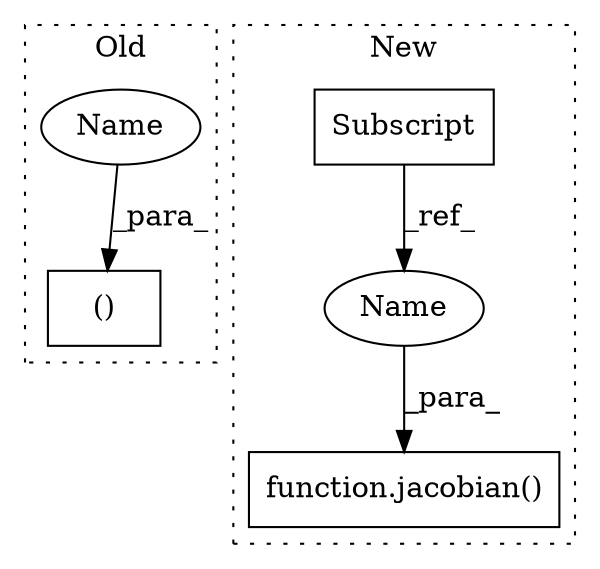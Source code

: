 digraph G {
subgraph cluster0 {
1 [label="()" a="54" s="10155" l="14" shape="box"];
5 [label="Name" a="87" s="10154" l="1" shape="ellipse"];
label = "Old";
style="dotted";
}
subgraph cluster1 {
2 [label="function.jacobian()" a="75" s="10272,10298" l="9,1" shape="box"];
3 [label="Subscript" a="63" s="10229,0" l="21,0" shape="box"];
4 [label="Name" a="87" s="10281" l="3" shape="ellipse"];
label = "New";
style="dotted";
}
3 -> 4 [label="_ref_"];
4 -> 2 [label="_para_"];
5 -> 1 [label="_para_"];
}